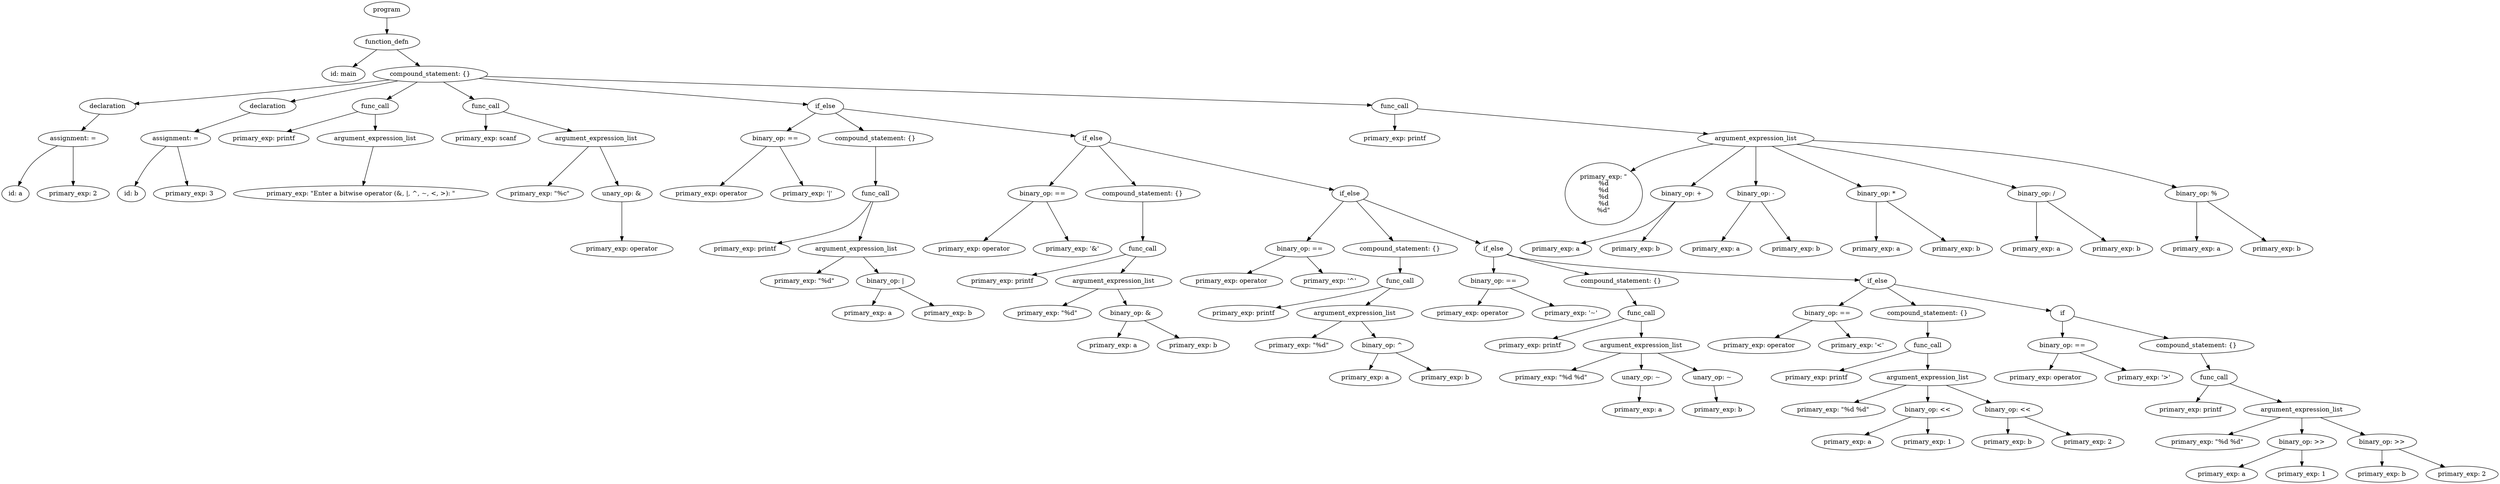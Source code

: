 strict digraph "" {
	graph [bb="0,0,5578.1,1075"];
	node [label="\N"];
	249	[height=0.5,
		label=program,
		pos="860.55,1057",
		width=1.4082];
	248	[height=0.5,
		label=function_defn,
		pos="860.55,985",
		width=2.0417];
	249 -> 248	[pos="e,860.55,1003.1 860.55,1038.7 860.55,1031 860.55,1021.7 860.55,1013.1"];
	126	[height=0.5,
		label="id: main",
		pos="763.55,913",
		width=1.336];
	248 -> 126	[pos="e,784.59,929.19 838.05,967.76 824.58,958.04 807.3,945.57 792.78,935.09"];
	247	[height=0.5,
		label="compound_statement: {}",
		pos="957.55,913",
		width=3.5566];
	248 -> 247	[pos="e,934.16,930.88 883.04,967.76 895.74,958.6 911.82,947 925.79,936.92"];
	133	[height=0.5,
		label=declaration,
		pos="236.55,841",
		width=1.7512];
	247 -> 133	[pos="e,296.3,846.77 866.59,900.29 851.23,898.43 835.44,896.6 820.55,895 635.21,875.1 416.25,856.55 306.57,847.6"];
	138	[height=0.5,
		label=declaration,
		pos="594.55,841",
		width=1.7512];
	247 -> 138	[pos="e,645.24,851.78 885.4,898.09 817.98,885.09 718.47,865.9 655.09,853.68"];
	142	[height=0.5,
		label=func_call,
		pos="834.55,841",
		width=1.4306];
	247 -> 142	[pos="e,860.56,856.8 928.4,895.41 910.69,885.34 887.99,872.41 869.35,861.8"];
	148	[height=0.5,
		label=func_call,
		pos="1081.5,841",
		width=1.4306];
	247 -> 148	[pos="e,1055.3,856.8 986.93,895.41 1004.8,885.34 1027.7,872.41 1046.5,861.8"];
	227	[height=0.5,
		label=if_else,
		pos="1840.5,841",
		width=1.125];
	247 -> 227	[pos="e,1800.8,845.15 1066.3,903.38 1258.5,888.14 1651.5,856.99 1790.5,845.97"];
	246	[height=0.5,
		label=func_call,
		pos="3112.5,841",
		width=1.4306];
	247 -> 246	[pos="e,3061.4,843.66 1080.8,908 1484.2,894.89 2756.9,853.55 3051.3,843.99"];
	132	[height=0.5,
		label="assignment: =",
		pos="159.55,769",
		width=2.1667];
	133 -> 132	[pos="e,177.93,786.71 218.3,823.41 208.49,814.5 196.24,803.36 185.46,793.56"];
	137	[height=0.5,
		label="assignment: =",
		pos="388.55,769",
		width=2.1667];
	138 -> 137	[pos="e,430.47,784.24 555.32,826.67 522.66,815.57 475.92,799.69 440.22,787.56"];
	139	[height=0.5,
		label="primary_exp: printf",
		pos="585.55,769",
		width=2.7984];
	142 -> 139	[pos="e,637.14,784.5 795.64,829.06 755.8,817.86 693.29,800.29 646.8,787.22"];
	141	[height=0.5,
		label=argument_expression_list,
		pos="834.55,769",
		width=3.6111];
	142 -> 141	[pos="e,834.55,787.1 834.55,822.7 834.55,814.98 834.55,805.71 834.55,797.11"];
	143	[height=0.5,
		label="primary_exp: scanf",
		pos="1081.5,769",
		width=2.75];
	148 -> 143	[pos="e,1081.5,787.1 1081.5,822.7 1081.5,814.98 1081.5,805.71 1081.5,797.11"];
	145	[height=0.5,
		label=argument_expression_list,
		pos="1328.5,769",
		width=3.6111];
	148 -> 145	[pos="e,1274.2,785.41 1120.1,829.06 1158.7,818.14 1218.6,801.15 1264.4,788.19"];
	151	[height=0.5,
		label="binary_op: ==",
		pos="1728.5,769",
		width=2.1528];
	227 -> 151	[pos="e,1754.3,786.1 1817.9,825.83 1802.2,816.04 1781.1,802.81 1763.3,791.7"];
	159	[height=0.5,
		label="compound_statement: {}",
		pos="1952.5,769",
		width=3.5566];
	227 -> 159	[pos="e,1925.6,786.86 1863.2,825.83 1878.6,816.24 1899.2,803.36 1916.7,792.39"];
	226	[height=0.5,
		label=if_else,
		pos="2437.5,769",
		width=1.125];
	227 -> 226	[pos="e,2398.9,774.53 1879.3,835.46 1984.1,823.17 2273.4,789.25 2388.9,775.7"];
	228	[height=0.5,
		label="primary_exp: printf",
		pos="3112.5,769",
		width=2.7984];
	246 -> 228	[pos="e,3112.5,787.1 3112.5,822.7 3112.5,814.98 3112.5,805.71 3112.5,797.11"];
	230	[height=0.5,
		label=argument_expression_list,
		pos="3919.5,769",
		width=3.6111];
	246 -> 230	[pos="e,3812.7,779.27 3161.8,835.73 3287.6,824.82 3623.3,795.7 3802.7,780.14"];
	130	[height=0.5,
		label="id: a",
		pos="30.547,645.5",
		width=0.84854];
	132 -> 130	[pos="e,37.143,663.31 124.59,752.81 106.59,743.74 85.202,730.89 69.547,715 57.644,702.92 48.126,686.49 41.473,672.74"];
	131	[height=0.5,
		label="primary_exp: 2",
		pos="159.55,645.5",
		width=2.2387];
	132 -> 131	[pos="e,159.55,663.56 159.55,750.85 159.55,730.77 159.55,697.25 159.55,673.64"];
	135	[height=0.5,
		label="id: b",
		pos="289.55,645.5",
		width=0.86659];
	137 -> 135	[pos="e,297.44,663.2 367.12,751.52 355.2,741.71 340.59,728.56 329.55,715 318.91,701.94 309.3,685.72 302.17,672.35"];
	136	[height=0.5,
		label="primary_exp: 3",
		pos="419.55,645.5",
		width=2.2387];
	137 -> 136	[pos="e,415.19,663.56 392.92,750.85 398.07,730.68 406.67,696.95 412.71,673.32"];
	140	[height=0.5,
		label="primary_exp: \"Enter a bitwise operator (&, |, ^, ~, <, >): \"",
		pos="802.55,645.5",
		width=7.9076];
	141 -> 140	[pos="e,807.04,663.56 830.03,750.85 824.72,730.68 815.84,696.95 809.61,673.32"];
	144	[height=0.5,
		label="primary_exp: \"%c\"",
		pos="1202.5,645.5",
		width=2.6944];
	145 -> 144	[pos="e,1219.9,663.25 1311,751.11 1289.2,730.07 1251.8,694.01 1227.1,670.21"];
	147	[height=0.5,
		label="unary_op: &",
		pos="1385.5,645.5",
		width=1.8776];
	145 -> 147	[pos="e,1377.5,663.56 1336.6,750.85 1346.1,730.5 1362.2,696.35 1373.3,672.68"];
	149	[height=0.5,
		label="primary_exp: operator",
		pos="1585.5,645.5",
		width=3.1806];
	151 -> 149	[pos="e,1605.4,663.33 1709,751.36 1684.2,730.3 1641.3,693.9 1613.2,670.01"];
	150	[height=0.5,
		label="primary_exp: '|'",
		pos="1800.5,645.5",
		width=2.2929];
	151 -> 150	[pos="e,1790.4,663.64 1738.6,751.11 1750.6,730.73 1771.1,696.25 1785.1,672.48"];
	158	[height=0.5,
		label=func_call,
		pos="1952.5,645.5",
		width=1.4306];
	159 -> 158	[pos="e,1952.5,663.56 1952.5,750.85 1952.5,730.77 1952.5,697.25 1952.5,673.64"];
	162	[height=0.5,
		label="binary_op: ==",
		pos="2325.5,645.5",
		width=2.1528];
	226 -> 162	[pos="e,2340.9,663.17 2422.9,752.12 2403.8,731.34 2370,694.73 2347.7,670.55"];
	170	[height=0.5,
		label="compound_statement: {}",
		pos="2549.5,645.5",
		width=3.5566];
	226 -> 170	[pos="e,2533.8,663.56 2452.2,752.12 2471.2,731.45 2504.7,695.14 2527,670.95"];
	225	[height=0.5,
		label=if_else,
		pos="3012.5,645.5",
		width=1.125];
	226 -> 225	[pos="e,2976.6,654.1 2473.5,760.4 2573.7,739.24 2855.6,679.67 2966.7,656.19"];
	229	[height=1.9306,
		label="primary_exp: \"\n%d\n%d\n%d\n%d\n%d\"",
		pos="3579.5,645.5",
		width=2.4028];
	230 -> 229	[pos="e,3639.9,695.54 3824.2,756.71 3777.7,748.89 3721.7,735.98 3674.5,715 3665.7,711.06 3656.9,706.22 3648.3,700.94"];
	233	[height=0.5,
		label="binary_op: +",
		pos="3753.5,645.5",
		width=1.9318];
	230 -> 233	[pos="e,3775,662.67 3895.8,751.16 3881.3,740.8 3862.3,727.21 3845.5,715 3824.7,699.76 3801.3,682.37 3783.4,668.92"];
	236	[height=0.5,
		label="binary_op: -",
		pos="3919.5,645.5",
		width=1.8056];
	230 -> 236	[pos="e,3919.5,663.56 3919.5,750.85 3919.5,730.77 3919.5,697.25 3919.5,673.64"];
	239	[height=0.5,
		label="binary_op: *",
		pos="4188.5,645.5",
		width=1.8472];
	230 -> 239	[pos="e,4155.8,661.3 3955.8,751.61 4005.4,729.23 4094,689.19 4146.4,665.52"];
	242	[height=0.5,
		label="binary_op: /",
		pos="4546.5,645.5",
		width=1.8056];
	230 -> 242	[pos="e,4501.7,658.6 4010.8,756.08 4080.4,746.48 4178.3,731.85 4263.5,715 4343.5,699.19 4435.1,676.1 4491.9,661.19"];
	245	[height=0.5,
		label="binary_op: %",
		pos="4904.5,645.5",
		width=1.9722];
	230 -> 245	[pos="e,4859.7,659.68 4045.6,764.58 4186.5,759.35 4421,746.4 4620.5,715 4701.4,702.28 4793.1,678.39 4849.9,662.46"];
	146	[height=0.5,
		label="primary_exp: operator",
		pos="1385.5,522",
		width=3.1806];
	147 -> 146	[pos="e,1385.5,540.06 1385.5,627.35 1385.5,607.27 1385.5,573.75 1385.5,550.14"];
	152	[height=0.5,
		label="primary_exp: printf",
		pos="1660.5,522",
		width=2.7984];
	158 -> 152	[pos="e,1733,534.52 1942.3,627.7 1931.8,611.89 1914,588.8 1892.5,576 1867.4,561 1799,546.36 1742.9,536.28"];
	154	[height=0.5,
		label=argument_expression_list,
		pos="1909.5,522",
		width=3.6111];
	158 -> 154	[pos="e,1915.6,540.14 1946.6,627.61 1939.4,607.41 1927.4,573.36 1919,549.62"];
	160	[height=0.5,
		label="primary_exp: operator",
		pos="2172.5,522",
		width=3.1806];
	162 -> 160	[pos="e,2193.8,539.91 2304.9,628.11 2278.4,607.04 2232.1,570.29 2201.9,546.31"];
	161	[height=0.5,
		label="primary_exp: '&'",
		pos="2392.5,522",
		width=2.4373];
	162 -> 161	[pos="e,2383.1,540.14 2334.9,627.61 2346.1,607.23 2365.1,572.75 2378.2,548.98"];
	169	[height=0.5,
		label=func_call,
		pos="2549.5,522",
		width=1.4306];
	170 -> 169	[pos="e,2549.5,540.06 2549.5,627.35 2549.5,607.27 2549.5,573.75 2549.5,550.14"];
	173	[height=0.5,
		label="binary_op: ==",
		pos="2900.5,522",
		width=2.1528];
	225 -> 173	[pos="e,2915.9,539.67 2997.9,628.62 2978.8,607.84 2945,571.23 2922.7,547.05"];
	181	[height=0.5,
		label="compound_statement: {}",
		pos="3124.5,522",
		width=3.5566];
	225 -> 181	[pos="e,3108.8,540.06 3027.2,628.62 3046.2,607.95 3079.7,571.64 3102,547.45"];
	224	[height=0.5,
		label=if_else,
		pos="3333.5,522",
		width=1.125];
	225 -> 224	[pos="e,3303.6,534.34 3042.5,633.18 3100.6,611.16 3229,562.56 3294.1,537.93"];
	231	[height=0.5,
		label="primary_exp: a",
		pos="3472.5,522",
		width=2.2222];
	233 -> 231	[pos="e,3529,534.8 3738.6,627.66 3723.8,612.05 3699.8,589.3 3674.5,576 3651.1,563.61 3588.4,548.06 3539,537.01"];
	232	[height=0.5,
		label="primary_exp: b",
		pos="3651.5,522",
		width=2.2387];
	233 -> 232	[pos="e,3665.7,539.83 3739.6,627.86 3722.2,607.16 3692.4,571.65 3672.3,547.75"];
	234	[height=0.5,
		label="primary_exp: a",
		pos="3830.5,522",
		width=2.2222];
	236 -> 234	[pos="e,3843.1,540.14 3907.2,627.61 3892.1,607.05 3866.5,572.14 3849.1,548.36"];
	235	[height=0.5,
		label="primary_exp: b",
		pos="4009.5,522",
		width=2.2387];
	236 -> 235	[pos="e,3996.8,540.14 3932.1,627.61 3947.3,607.05 3973.1,572.14 3990.8,548.36"];
	237	[height=0.5,
		label="primary_exp: a",
		pos="4188.5,522",
		width=2.2222];
	239 -> 237	[pos="e,4188.5,540.06 4188.5,627.35 4188.5,607.27 4188.5,573.75 4188.5,550.14"];
	238	[height=0.5,
		label="primary_exp: b",
		pos="4367.5,522",
		width=2.2387];
	239 -> 238	[pos="e,4343.6,539.28 4211.9,628.62 4243.4,607.27 4299.5,569.22 4335,545.09"];
	240	[height=0.5,
		label="primary_exp: a",
		pos="4546.5,522",
		width=2.2222];
	242 -> 240	[pos="e,4546.5,540.06 4546.5,627.35 4546.5,607.27 4546.5,573.75 4546.5,550.14"];
	241	[height=0.5,
		label="primary_exp: b",
		pos="4725.5,522",
		width=2.2387];
	242 -> 241	[pos="e,4701.6,539.28 4569.9,628.62 4601.4,607.27 4657.5,569.22 4693,545.09"];
	243	[height=0.5,
		label="primary_exp: a",
		pos="4904.5,522",
		width=2.2222];
	245 -> 243	[pos="e,4904.5,540.06 4904.5,627.35 4904.5,607.27 4904.5,573.75 4904.5,550.14"];
	244	[height=0.5,
		label="primary_exp: b",
		pos="5083.5,522",
		width=2.2387];
	245 -> 244	[pos="e,5059.7,539.2 4928.3,628.37 4959.9,606.94 5015.7,569.02 5051.1,544.99"];
	153	[height=0.5,
		label="primary_exp: \"%d\"",
		pos="1793.5,450",
		width=2.7261];
	154 -> 153	[pos="e,1820.7,467.39 1881.8,504.23 1866.2,494.81 1846.5,482.95 1829.7,472.82"];
	157	[height=0.5,
		label="binary_op: |",
		pos="1974.5,450",
		width=1.8056];
	154 -> 157	[pos="e,1959,467.79 1925.3,504.05 1933.3,495.46 1943.1,484.86 1951.9,475.4"];
	163	[height=0.5,
		label="primary_exp: printf",
		pos="2235.5,450",
		width=2.7984];
	169 -> 163	[pos="e,2302.2,463.57 2511.6,509.8 2504.3,507.78 2496.7,505.76 2489.5,504 2430.3,489.44 2362.6,475.45 2312,465.5"];
	165	[height=0.5,
		label=argument_expression_list,
		pos="2484.5,450",
		width=3.6111];
	169 -> 165	[pos="e,2500.4,468.12 2534.5,504.76 2526.4,496.1 2516.3,485.25 2507.4,475.57"];
	171	[height=0.5,
		label="primary_exp: operator",
		pos="2747.5,450",
		width=3.1806];
	173 -> 171	[pos="e,2782.9,467.18 2867,505.64 2845,495.58 2816,482.33 2792.1,471.4"];
	172	[height=0.5,
		label="primary_exp: '^'",
		pos="2967.5,450",
		width=2.4192];
	173 -> 172	[pos="e,2951.5,467.79 2916.8,504.05 2925.1,495.37 2935.3,484.64 2944.5,475.11"];
	180	[height=0.5,
		label=func_call,
		pos="3124.5,450",
		width=1.4306];
	181 -> 180	[pos="e,3124.5,468.1 3124.5,503.7 3124.5,495.98 3124.5,486.71 3124.5,478.11"];
	184	[height=0.5,
		label="binary_op: ==",
		pos="3333.5,450",
		width=2.1528];
	224 -> 184	[pos="e,3333.5,468.1 3333.5,503.7 3333.5,495.98 3333.5,486.71 3333.5,478.11"];
	193	[height=0.5,
		label="compound_statement: {}",
		pos="3618.5,450",
		width=3.5566];
	224 -> 193	[pos="e,3547.4,465.01 3364.1,510.05 3370.5,507.92 3377.2,505.79 3383.5,504 3434.3,489.7 3492,476.64 3537.5,467.06"];
	223	[height=0.5,
		label=if_else,
		pos="4191.5,450",
		width=1.125];
	224 -> 223	[pos="e,4150.9,452.26 3363.1,509.54 3369.7,507.36 3376.8,505.34 3383.5,504 3529.6,474.91 3987.4,457.67 4140.8,452.59"];
	155	[height=0.5,
		label="primary_exp: a",
		pos="1935.5,378",
		width=2.2222];
	157 -> 155	[pos="e,1945.2,396.28 1965.1,432.05 1960.6,424.01 1955.2,414.2 1950.2,405.23"];
	156	[height=0.5,
		label="primary_exp: b",
		pos="2114.5,378",
		width=2.2387];
	157 -> 156	[pos="e,2083.1,394.72 2004.6,433.98 2024.8,423.86 2051.8,410.38 2073.9,399.3"];
	164	[height=0.5,
		label="primary_exp: \"%d\"",
		pos="2336.5,378",
		width=2.7261];
	165 -> 164	[pos="e,2370.3,394.95 2449.8,432.59 2428.8,422.65 2401.9,409.9 2379.5,399.33"];
	168	[height=0.5,
		label="binary_op: &",
		pos="2522.5,378",
		width=1.9498];
	165 -> 168	[pos="e,2513.3,396.1 2493.9,431.7 2498.3,423.64 2503.6,413.89 2508.4,404.98"];
	174	[height=0.5,
		label="primary_exp: printf",
		pos="2774.5,378",
		width=2.7984];
	180 -> 174	[pos="e,2847.4,390.48 3086.3,437.77 3078.8,435.72 3070.9,433.7 3063.5,432 2994.6,416.11 2915.6,401.88 2857.6,392.18"];
	176	[height=0.5,
		label=argument_expression_list,
		pos="3023.5,378",
		width=3.6111];
	180 -> 176	[pos="e,3047.7,395.71 3102.1,433.46 3088.6,424.1 3071.2,412.02 3056.2,401.61"];
	182	[height=0.5,
		label="primary_exp: operator",
		pos="3286.5,378",
		width=3.1806];
	184 -> 182	[pos="e,3298.1,396.28 3322.2,432.05 3316.7,423.84 3309.9,413.79 3303.8,404.66"];
	183	[height=0.5,
		label="primary_exp: '~'",
		pos="3506.5,378",
		width=2.4192];
	184 -> 183	[pos="e,3468.9,394.23 3370.7,433.98 3396.6,423.49 3431.4,409.39 3459.3,398.1"];
	192	[height=0.5,
		label=func_call,
		pos="3663.5,378",
		width=1.4306];
	193 -> 192	[pos="e,3652.8,395.79 3629.4,432.05 3634.8,423.71 3641.4,413.49 3647.3,404.25"];
	196	[height=0.5,
		label="binary_op: ==",
		pos="4079.5,378",
		width=2.1528];
	223 -> 196	[pos="e,4105.3,395.1 4168.9,434.83 4153.2,425.04 4132.1,411.81 4114.3,400.7"];
	207	[height=0.5,
		label="compound_statement: {}",
		pos="4303.5,378",
		width=3.5566];
	223 -> 207	[pos="e,4276.6,395.86 4214.2,434.83 4229.6,425.24 4250.2,412.36 4267.7,401.39"];
	222	[height=0.5,
		label=if,
		pos="4604.5,378",
		width=0.75];
	223 -> 222	[pos="e,4578.6,383.4 4228.9,442.66 4307.8,429.29 4490.5,398.34 4568.3,385.14"];
	166	[height=0.5,
		label="primary_exp: a",
		pos="2483.5,306",
		width=2.2222];
	168 -> 166	[pos="e,2493.2,324.28 2513.1,360.05 2508.6,352.01 2503.2,342.2 2498.2,333.23"];
	167	[height=0.5,
		label="primary_exp: b",
		pos="2662.5,306",
		width=2.2387];
	168 -> 167	[pos="e,2630.9,322.81 2553.3,361.64 2573.4,351.57 2600,338.29 2621.9,327.34"];
	175	[height=0.5,
		label="primary_exp: \"%d\"",
		pos="2898.5,306",
		width=2.7261];
	176 -> 175	[pos="e,2927.5,323.23 2993.9,360.41 2976.7,350.75 2954.8,338.48 2936.3,328.13"];
	179	[height=0.5,
		label="binary_op: ^",
		pos="3084.5,306",
		width=1.9318];
	176 -> 179	[pos="e,3069.9,323.79 3038.3,360.05 3045.8,351.46 3055,340.86 3063.3,331.4"];
	185	[height=0.5,
		label="primary_exp: printf",
		pos="3414.5,306",
		width=2.7984];
	192 -> 185	[pos="e,3466.1,321.5 3624.6,366.06 3584.8,354.86 3522.3,337.29 3475.8,324.22"];
	187	[height=0.5,
		label=argument_expression_list,
		pos="3663.5,306",
		width=3.6111];
	192 -> 187	[pos="e,3663.5,324.1 3663.5,359.7 3663.5,351.98 3663.5,342.71 3663.5,334.11"];
	194	[height=0.5,
		label="primary_exp: operator",
		pos="3926.5,306",
		width=3.1806];
	196 -> 194	[pos="e,3961.9,323.18 4046,361.64 4024,351.58 3995,338.33 3971.1,327.4"];
	195	[height=0.5,
		label="primary_exp: '<'",
		pos="4146.5,306",
		width=2.4192];
	196 -> 195	[pos="e,4130.5,323.79 4095.8,360.05 4104.1,351.37 4114.3,340.64 4123.5,331.11"];
	206	[height=0.5,
		label=func_call,
		pos="4303.5,306",
		width=1.4306];
	207 -> 206	[pos="e,4303.5,324.1 4303.5,359.7 4303.5,351.98 4303.5,342.71 4303.5,334.11"];
	210	[height=0.5,
		label="binary_op: ==",
		pos="4604.5,306",
		width=2.1528];
	222 -> 210	[pos="e,4604.5,324.1 4604.5,359.7 4604.5,351.98 4604.5,342.71 4604.5,334.11"];
	221	[height=0.5,
		label="compound_statement: {}",
		pos="4904.5,306",
		width=3.5566];
	222 -> 221	[pos="e,4841.4,321.72 4629.6,371.15 4673.5,360.9 4766,339.32 4831.6,324.03"];
	177	[height=0.5,
		label="primary_exp: a",
		pos="3046.5,234",
		width=2.2222];
	179 -> 177	[pos="e,3055.9,252.28 3075.3,288.05 3071,280.01 3065.7,270.2 3060.8,261.23"];
	178	[height=0.5,
		label="primary_exp: b",
		pos="3225.5,234",
		width=2.2387];
	179 -> 178	[pos="e,3194,250.64 3115.1,289.81 3135.6,279.68 3162.6,266.24 3184.8,255.21"];
	186	[height=0.5,
		label="primary_exp: \"%d %d\"",
		pos="3462.5,234",
		width=3.2136];
	187 -> 186	[pos="e,3507.6,250.7 3617.9,289.12 3588,278.7 3548.7,265.02 3517.2,254.02"];
	189	[height=0.5,
		label="unary_op: ~",
		pos="3663.5,234",
		width=1.8611];
	187 -> 189	[pos="e,3663.5,252.1 3663.5,287.7 3663.5,279.98 3663.5,270.71 3663.5,262.11"];
	191	[height=0.5,
		label="unary_op: ~",
		pos="3822.5,234",
		width=1.8611];
	187 -> 191	[pos="e,3789.3,249.64 3700.8,288.59 3724.5,278.17 3755.2,264.66 3779.8,253.81"];
	197	[height=0.5,
		label="primary_exp: printf",
		pos="4054.5,234",
		width=2.7984];
	206 -> 197	[pos="e,4106.1,249.5 4264.6,294.06 4224.8,282.86 4162.3,265.29 4115.8,252.22"];
	199	[height=0.5,
		label=argument_expression_list,
		pos="4303.5,234",
		width=3.6111];
	206 -> 199	[pos="e,4303.5,252.1 4303.5,287.7 4303.5,279.98 4303.5,270.71 4303.5,262.11"];
	208	[height=0.5,
		label="primary_exp: operator",
		pos="4566.5,234",
		width=3.1806];
	210 -> 208	[pos="e,4575.9,252.28 4595.3,288.05 4591,280.01 4585.7,270.2 4580.8,261.23"];
	209	[height=0.5,
		label="primary_exp: '>'",
		pos="4786.5,234",
		width=2.4192];
	210 -> 209	[pos="e,4747.2,250.14 4642.7,290.33 4670.4,279.69 4708,265.22 4737.8,253.75"];
	220	[height=0.5,
		label=func_call,
		pos="4943.5,234",
		width=1.4306];
	221 -> 220	[pos="e,4934,252.1 4914.2,287.7 4918.7,279.64 4924.1,269.89 4929.1,260.98"];
	188	[height=0.5,
		label="primary_exp: a",
		pos="3656.5,162",
		width=2.2222];
	189 -> 188	[pos="e,3658.3,180.1 3661.8,215.7 3661,207.98 3660.1,198.71 3659.3,190.11"];
	190	[height=0.5,
		label="primary_exp: b",
		pos="3835.5,162",
		width=2.2387];
	191 -> 190	[pos="e,3832.4,180.1 3825.8,215.7 3827.2,207.98 3828.9,198.71 3830.5,190.11"];
	198	[height=0.5,
		label="primary_exp: \"%d %d\"",
		pos="4092.5,162",
		width=3.2136];
	199 -> 198	[pos="e,4139.3,178.5 4255.9,217.2 4224.2,206.67 4182.3,192.78 4148.9,181.69"];
	202	[height=0.5,
		label="binary_op: <<",
		pos="4303.5,162",
		width=2.1528];
	199 -> 202	[pos="e,4303.5,180.1 4303.5,215.7 4303.5,207.98 4303.5,198.71 4303.5,190.11"];
	205	[height=0.5,
		label="binary_op: <<",
		pos="4482.5,162",
		width=2.1528];
	199 -> 205	[pos="e,4444.6,177.83 4345.1,216.76 4371.9,206.25 4407,192.53 4435,181.58"];
	211	[height=0.5,
		label="primary_exp: printf",
		pos="4890.5,162",
		width=2.7984];
	220 -> 211	[pos="e,4903.4,179.96 4931,216.41 4924.6,207.99 4916.7,197.58 4909.6,188.2"];
	213	[height=0.5,
		label=argument_expression_list,
		pos="5139.5,162",
		width=3.6111];
	220 -> 213	[pos="e,5095,178.92 4978.1,220.65 5007.7,210.07 5050.9,194.67 5085.1,182.44"];
	200	[height=0.5,
		label="primary_exp: a",
		pos="4124.5,90",
		width=2.2222];
	202 -> 200	[pos="e,4162.8,105.94 4265.6,146.15 4238.4,135.52 4201.6,121.11 4172.3,109.69"];
	201	[height=0.5,
		label="primary_exp: 1",
		pos="4303.5,90",
		width=2.2387];
	202 -> 201	[pos="e,4303.5,108.1 4303.5,143.7 4303.5,135.98 4303.5,126.71 4303.5,118.11"];
	203	[height=0.5,
		label="primary_exp: b",
		pos="4482.5,90",
		width=2.2387];
	205 -> 203	[pos="e,4482.5,108.1 4482.5,143.7 4482.5,135.98 4482.5,126.71 4482.5,118.11"];
	204	[height=0.5,
		label="primary_exp: 2",
		pos="4661.5,90",
		width=2.2387];
	205 -> 204	[pos="e,4623.3,105.94 4520.5,146.15 4547.7,135.52 4584.5,121.11 4613.7,109.69"];
	212	[height=0.5,
		label="primary_exp: \"%d %d\"",
		pos="4928.5,90",
		width=3.2136];
	213 -> 212	[pos="e,4975.3,106.5 5091.9,145.2 5060.2,134.67 5018.3,120.78 4984.9,109.69"];
	216	[height=0.5,
		label="binary_op: >>",
		pos="5139.5,90",
		width=2.1528];
	213 -> 216	[pos="e,5139.5,108.1 5139.5,143.7 5139.5,135.98 5139.5,126.71 5139.5,118.11"];
	219	[height=0.5,
		label="binary_op: >>",
		pos="5318.5,90",
		width=2.1528];
	213 -> 219	[pos="e,5280.6,105.83 5181.1,144.76 5207.9,134.25 5243,120.53 5271,109.58"];
	214	[height=0.5,
		label="primary_exp: a",
		pos="4960.5,18",
		width=2.2222];
	216 -> 214	[pos="e,4998.8,33.944 5101.6,74.155 5074.4,63.518 5037.6,49.114 5008.3,37.693"];
	215	[height=0.5,
		label="primary_exp: 1",
		pos="5139.5,18",
		width=2.2387];
	216 -> 215	[pos="e,5139.5,36.104 5139.5,71.697 5139.5,63.983 5139.5,54.712 5139.5,46.112"];
	217	[height=0.5,
		label="primary_exp: b",
		pos="5318.5,18",
		width=2.2387];
	219 -> 217	[pos="e,5318.5,36.104 5318.5,71.697 5318.5,63.983 5318.5,54.712 5318.5,46.112"];
	218	[height=0.5,
		label="primary_exp: 2",
		pos="5497.5,18",
		width=2.2387];
	219 -> 218	[pos="e,5459.3,33.944 5356.5,74.155 5383.7,63.518 5420.5,49.114 5449.7,37.693"];
}
